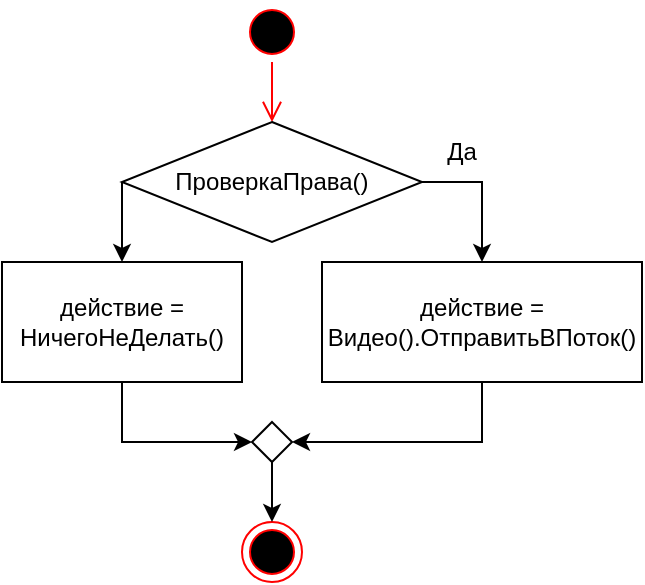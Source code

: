 <mxfile version="15.5.4" type="device"><diagram id="pe9fTEDNu0zSlPk7TXAT" name="Page-1"><mxGraphModel dx="2249" dy="1949" grid="1" gridSize="10" guides="1" tooltips="1" connect="1" arrows="1" fold="1" page="1" pageScale="1" pageWidth="827" pageHeight="1169" math="0" shadow="0"><root><mxCell id="0"/><mxCell id="1" parent="0"/><mxCell id="MAXpseTA1vnwfWNFhxLS-3" value="" style="ellipse;html=1;shape=startState;fillColor=#000000;strokeColor=#ff0000;" vertex="1" parent="1"><mxGeometry x="-670" y="-1140" width="30" height="30" as="geometry"/></mxCell><mxCell id="MAXpseTA1vnwfWNFhxLS-4" value="" style="edgeStyle=orthogonalEdgeStyle;html=1;verticalAlign=bottom;endArrow=open;endSize=8;strokeColor=#ff0000;rounded=0;" edge="1" source="MAXpseTA1vnwfWNFhxLS-3" parent="1" target="MAXpseTA1vnwfWNFhxLS-12"><mxGeometry relative="1" as="geometry"><mxPoint x="-655" y="-1090" as="targetPoint"/></mxGeometry></mxCell><mxCell id="MAXpseTA1vnwfWNFhxLS-5" value="действие = Видео().ОтправитьВПоток()" style="rounded=0;whiteSpace=wrap;html=1;" vertex="1" parent="1"><mxGeometry x="-630" y="-1010" width="160" height="60" as="geometry"/></mxCell><mxCell id="MAXpseTA1vnwfWNFhxLS-8" value="" style="ellipse;html=1;shape=endState;fillColor=#000000;strokeColor=#ff0000;" vertex="1" parent="1"><mxGeometry x="-670" y="-880" width="30" height="30" as="geometry"/></mxCell><mxCell id="MAXpseTA1vnwfWNFhxLS-11" value="" style="endArrow=classic;html=1;rounded=0;entryX=1;entryY=0.5;entryDx=0;entryDy=0;" edge="1" parent="1" source="MAXpseTA1vnwfWNFhxLS-5" target="MAXpseTA1vnwfWNFhxLS-17"><mxGeometry width="50" height="50" relative="1" as="geometry"><mxPoint x="-655" y="-850" as="sourcePoint"/><mxPoint x="-645" y="-900" as="targetPoint"/><Array as="points"><mxPoint x="-550" y="-920"/></Array></mxGeometry></mxCell><mxCell id="MAXpseTA1vnwfWNFhxLS-12" value="ПроверкаПрава()" style="rhombus;whiteSpace=wrap;html=1;" vertex="1" parent="1"><mxGeometry x="-730" y="-1080" width="150" height="60" as="geometry"/></mxCell><mxCell id="MAXpseTA1vnwfWNFhxLS-13" value="" style="endArrow=classic;html=1;rounded=0;exitX=1;exitY=0.5;exitDx=0;exitDy=0;" edge="1" parent="1" source="MAXpseTA1vnwfWNFhxLS-12" target="MAXpseTA1vnwfWNFhxLS-5"><mxGeometry width="50" height="50" relative="1" as="geometry"><mxPoint x="-557.798" y="-910" as="sourcePoint"/><mxPoint x="-630.156" y="-699.196" as="targetPoint"/><Array as="points"><mxPoint x="-550" y="-1050"/></Array></mxGeometry></mxCell><mxCell id="MAXpseTA1vnwfWNFhxLS-14" value="действие = НичегоНеДелать()" style="rounded=0;whiteSpace=wrap;html=1;" vertex="1" parent="1"><mxGeometry x="-790" y="-1010" width="120" height="60" as="geometry"/></mxCell><mxCell id="MAXpseTA1vnwfWNFhxLS-15" value="" style="endArrow=classic;html=1;rounded=0;exitX=0;exitY=0.5;exitDx=0;exitDy=0;" edge="1" parent="1" source="MAXpseTA1vnwfWNFhxLS-12" target="MAXpseTA1vnwfWNFhxLS-14"><mxGeometry width="50" height="50" relative="1" as="geometry"><mxPoint x="-780" y="-1090" as="sourcePoint"/><mxPoint x="-527.35" y="-970" as="targetPoint"/><Array as="points"/></mxGeometry></mxCell><mxCell id="MAXpseTA1vnwfWNFhxLS-16" value="Да" style="text;html=1;strokeColor=none;fillColor=none;align=center;verticalAlign=middle;whiteSpace=wrap;rounded=0;" vertex="1" parent="1"><mxGeometry x="-590" y="-1080" width="60" height="30" as="geometry"/></mxCell><mxCell id="MAXpseTA1vnwfWNFhxLS-17" value="" style="rhombus;whiteSpace=wrap;html=1;" vertex="1" parent="1"><mxGeometry x="-665" y="-930" width="20" height="20" as="geometry"/></mxCell><mxCell id="MAXpseTA1vnwfWNFhxLS-20" value="" style="endArrow=classic;html=1;rounded=0;entryX=0;entryY=0.5;entryDx=0;entryDy=0;" edge="1" parent="1" source="MAXpseTA1vnwfWNFhxLS-14" target="MAXpseTA1vnwfWNFhxLS-17"><mxGeometry width="50" height="50" relative="1" as="geometry"><mxPoint x="-720" y="-1040" as="sourcePoint"/><mxPoint x="-720" y="-970" as="targetPoint"/><Array as="points"><mxPoint x="-730" y="-920"/></Array></mxGeometry></mxCell><mxCell id="MAXpseTA1vnwfWNFhxLS-21" value="" style="endArrow=classic;html=1;rounded=0;exitX=0.5;exitY=1;exitDx=0;exitDy=0;" edge="1" parent="1" source="MAXpseTA1vnwfWNFhxLS-17" target="MAXpseTA1vnwfWNFhxLS-8"><mxGeometry width="50" height="50" relative="1" as="geometry"><mxPoint x="-710" y="-1080" as="sourcePoint"/><mxPoint x="-655" y="-880" as="targetPoint"/><Array as="points"/></mxGeometry></mxCell></root></mxGraphModel></diagram></mxfile>